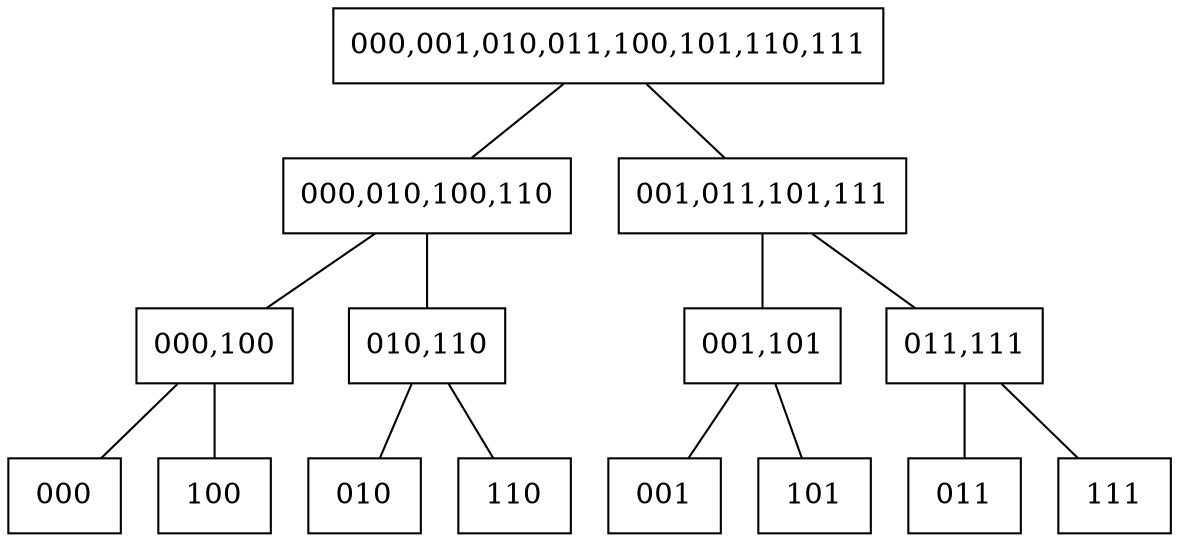 graph g {
	node[shape=box];

    "000,001,010,011,100,101,110,111"--"000,010,100,110","001,011,101,111";
    "000,010,100,110"--"000,100","010,110";
    "001,011,101,111"--"001,101","011,111";
	"001,101"--"001","101"
	"011,111"--"011","111"
	"000,100"--"000","100"
	"010,110"--"010","110"
}
